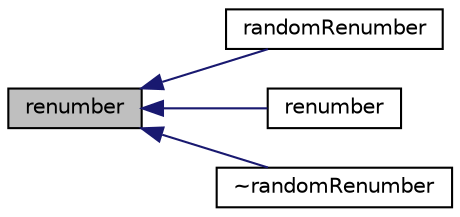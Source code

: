 digraph "renumber"
{
  bgcolor="transparent";
  edge [fontname="Helvetica",fontsize="10",labelfontname="Helvetica",labelfontsize="10"];
  node [fontname="Helvetica",fontsize="10",shape=record];
  rankdir="LR";
  Node1 [label="renumber",height=0.2,width=0.4,color="black", fillcolor="grey75", style="filled", fontcolor="black"];
  Node1 -> Node2 [dir="back",color="midnightblue",fontsize="10",style="solid",fontname="Helvetica"];
  Node2 [label="randomRenumber",height=0.2,width=0.4,color="black",URL="$a02124.html#a8bab4a910008af5cb9a02388d747dd02",tooltip="Construct given the renumber dictionary. "];
  Node1 -> Node3 [dir="back",color="midnightblue",fontsize="10",style="solid",fontname="Helvetica"];
  Node3 [label="renumber",height=0.2,width=0.4,color="black",URL="$a02124.html#a8c8c314aed6bcca51f2e7ae9a90f1b82",tooltip="Return the order in which cells need to be visited, i.e. "];
  Node1 -> Node4 [dir="back",color="midnightblue",fontsize="10",style="solid",fontname="Helvetica"];
  Node4 [label="~randomRenumber",height=0.2,width=0.4,color="black",URL="$a02124.html#ad6b167058fb5acacb6bbfa3e34d3fd2e",tooltip="Destructor. "];
}

